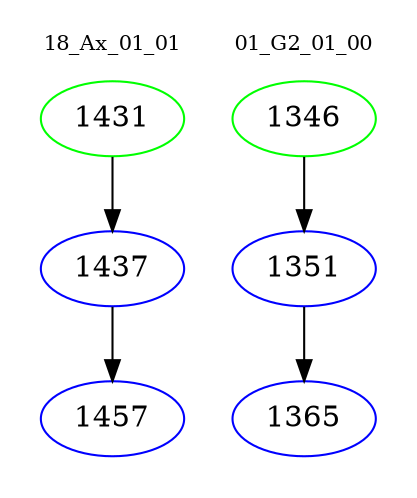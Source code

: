 digraph{
subgraph cluster_0 {
color = white
label = "18_Ax_01_01";
fontsize=10;
T0_1431 [label="1431", color="green"]
T0_1431 -> T0_1437 [color="black"]
T0_1437 [label="1437", color="blue"]
T0_1437 -> T0_1457 [color="black"]
T0_1457 [label="1457", color="blue"]
}
subgraph cluster_1 {
color = white
label = "01_G2_01_00";
fontsize=10;
T1_1346 [label="1346", color="green"]
T1_1346 -> T1_1351 [color="black"]
T1_1351 [label="1351", color="blue"]
T1_1351 -> T1_1365 [color="black"]
T1_1365 [label="1365", color="blue"]
}
}
